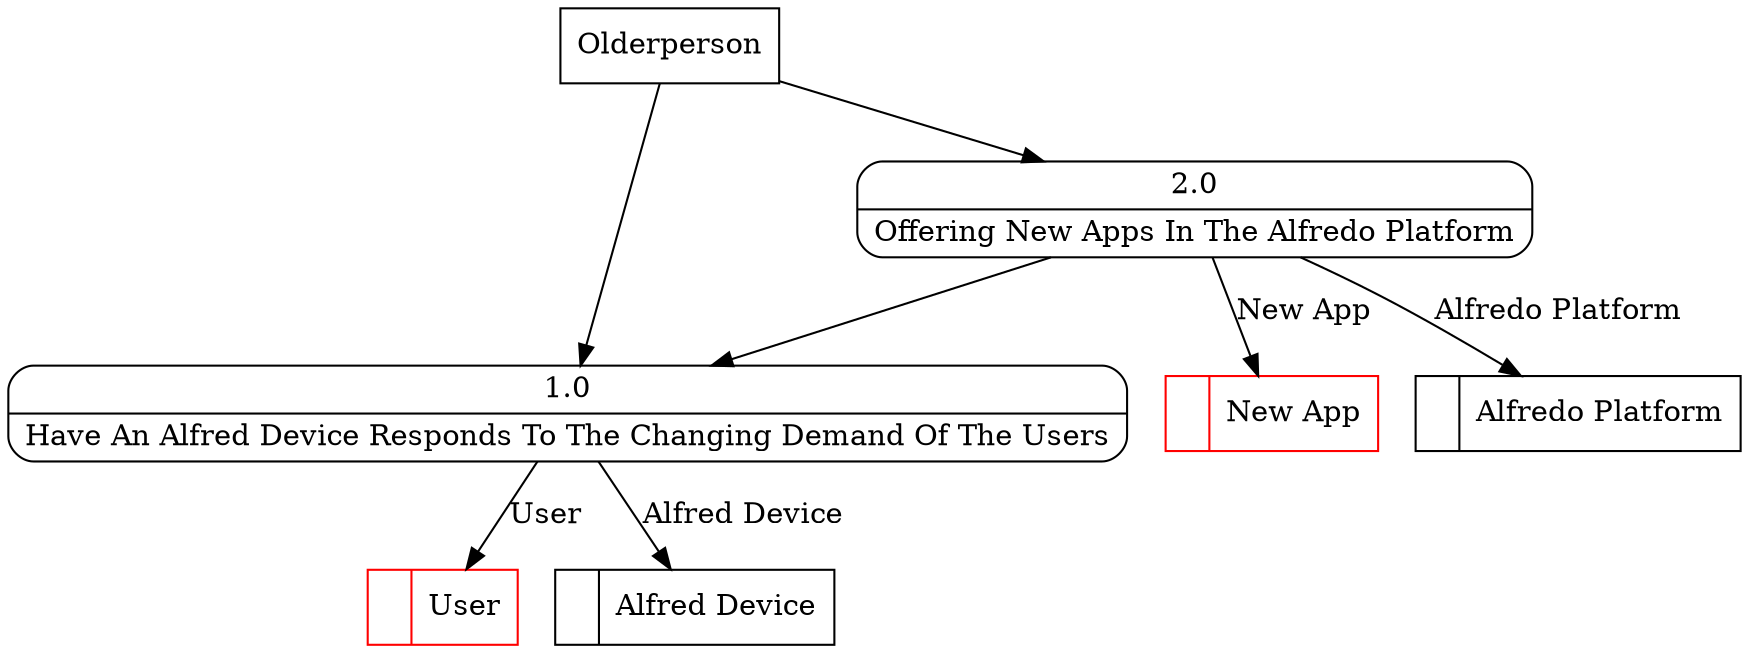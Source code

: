 digraph dfd2{ 
node[shape=record]
200 [label="<f0>  |<f1> User " color=red];
201 [label="<f0>  |<f1> New App " color=red];
202 [label="<f0>  |<f1> Alfredo Platform " ];
203 [label="<f0>  |<f1> Alfred Device " ];
204 [label="Olderperson" shape=box];
205 [label="{<f0> 1.0|<f1> Have An Alfred Device Responds To The Changing Demand Of The Users }" shape=Mrecord];
206 [label="{<f0> 2.0|<f1> Offering New Apps In The Alfredo Platform }" shape=Mrecord];
204 -> 205
204 -> 206
205 -> 203 [label="Alfred Device"]
205 -> 200 [label="User"]
206 -> 205
206 -> 201 [label="New App"]
206 -> 202 [label="Alfredo Platform"]
}